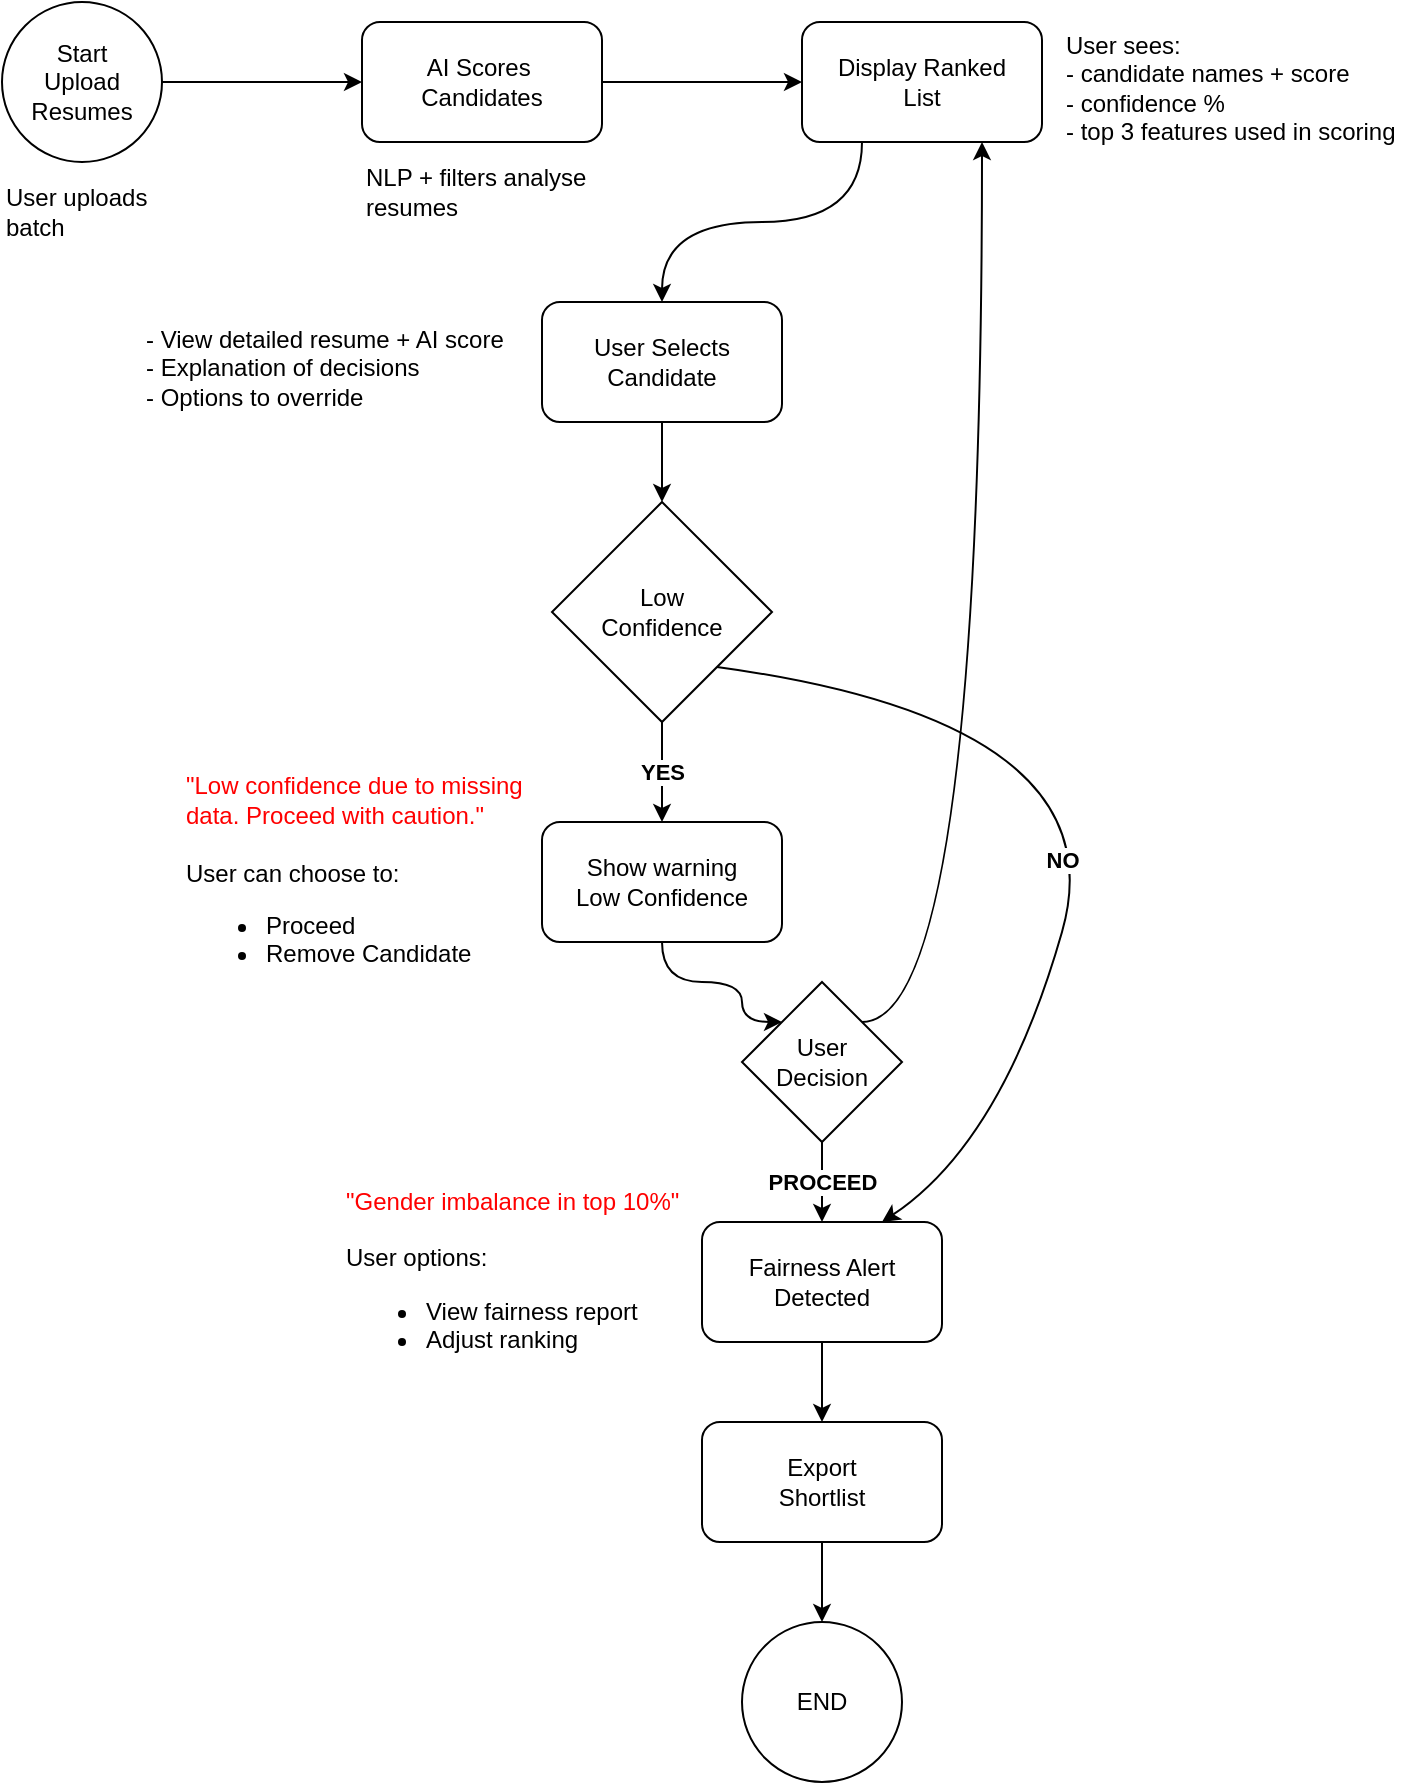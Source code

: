 <mxfile version="28.2.5">
  <diagram name="Page-1" id="-mej51jzEHVwVlWibNtY">
    <mxGraphModel dx="1018" dy="606" grid="1" gridSize="10" guides="1" tooltips="1" connect="1" arrows="1" fold="1" page="1" pageScale="1" pageWidth="827" pageHeight="1169" math="0" shadow="0">
      <root>
        <mxCell id="0" />
        <mxCell id="1" parent="0" />
        <mxCell id="B_TgbqkUulZLG7lJ6cpt-13" style="edgeStyle=orthogonalEdgeStyle;rounded=0;orthogonalLoop=1;jettySize=auto;html=1;exitX=1;exitY=0.5;exitDx=0;exitDy=0;entryX=0;entryY=0.5;entryDx=0;entryDy=0;" edge="1" parent="1" source="B_TgbqkUulZLG7lJ6cpt-8" target="B_TgbqkUulZLG7lJ6cpt-9">
          <mxGeometry relative="1" as="geometry" />
        </mxCell>
        <mxCell id="B_TgbqkUulZLG7lJ6cpt-8" value="Start&lt;div&gt;Upload&lt;/div&gt;&lt;div&gt;Resumes&lt;/div&gt;" style="ellipse;whiteSpace=wrap;html=1;aspect=fixed;" vertex="1" parent="1">
          <mxGeometry width="80" height="80" as="geometry" />
        </mxCell>
        <mxCell id="B_TgbqkUulZLG7lJ6cpt-14" style="edgeStyle=orthogonalEdgeStyle;rounded=0;orthogonalLoop=1;jettySize=auto;html=1;exitX=1;exitY=0.5;exitDx=0;exitDy=0;entryX=0;entryY=0.5;entryDx=0;entryDy=0;" edge="1" parent="1" source="B_TgbqkUulZLG7lJ6cpt-9" target="B_TgbqkUulZLG7lJ6cpt-10">
          <mxGeometry relative="1" as="geometry" />
        </mxCell>
        <mxCell id="B_TgbqkUulZLG7lJ6cpt-9" value="AI Scores&amp;nbsp;&lt;div&gt;Candidates&lt;/div&gt;" style="rounded=1;whiteSpace=wrap;html=1;" vertex="1" parent="1">
          <mxGeometry x="180" y="10" width="120" height="60" as="geometry" />
        </mxCell>
        <mxCell id="B_TgbqkUulZLG7lJ6cpt-19" style="edgeStyle=orthogonalEdgeStyle;rounded=0;orthogonalLoop=1;jettySize=auto;html=1;exitX=0.25;exitY=1;exitDx=0;exitDy=0;curved=1;" edge="1" parent="1" source="B_TgbqkUulZLG7lJ6cpt-10" target="B_TgbqkUulZLG7lJ6cpt-15">
          <mxGeometry relative="1" as="geometry" />
        </mxCell>
        <mxCell id="B_TgbqkUulZLG7lJ6cpt-10" value="Display Ranked&lt;div&gt;List&lt;/div&gt;" style="rounded=1;whiteSpace=wrap;html=1;" vertex="1" parent="1">
          <mxGeometry x="400" y="10" width="120" height="60" as="geometry" />
        </mxCell>
        <mxCell id="B_TgbqkUulZLG7lJ6cpt-22" style="edgeStyle=orthogonalEdgeStyle;rounded=0;orthogonalLoop=1;jettySize=auto;html=1;exitX=0.5;exitY=1;exitDx=0;exitDy=0;entryX=0.5;entryY=0;entryDx=0;entryDy=0;" edge="1" parent="1" source="B_TgbqkUulZLG7lJ6cpt-15" target="B_TgbqkUulZLG7lJ6cpt-21">
          <mxGeometry relative="1" as="geometry" />
        </mxCell>
        <mxCell id="B_TgbqkUulZLG7lJ6cpt-15" value="User Selects&lt;div&gt;Candidate&lt;/div&gt;" style="rounded=1;whiteSpace=wrap;html=1;" vertex="1" parent="1">
          <mxGeometry x="270" y="150" width="120" height="60" as="geometry" />
        </mxCell>
        <mxCell id="B_TgbqkUulZLG7lJ6cpt-16" value="User uploads&lt;div&gt;batch&lt;/div&gt;" style="text;html=1;align=left;verticalAlign=middle;whiteSpace=wrap;rounded=0;" vertex="1" parent="1">
          <mxGeometry y="90" width="80" height="30" as="geometry" />
        </mxCell>
        <mxCell id="B_TgbqkUulZLG7lJ6cpt-17" value="NLP + filters analyse resumes" style="text;html=1;align=left;verticalAlign=middle;whiteSpace=wrap;rounded=0;" vertex="1" parent="1">
          <mxGeometry x="180" y="80" width="120" height="30" as="geometry" />
        </mxCell>
        <mxCell id="B_TgbqkUulZLG7lJ6cpt-18" value="User sees:&lt;div&gt;- candidate names + score&lt;/div&gt;&lt;div&gt;- confidence %&lt;/div&gt;&lt;div&gt;- top 3 features used in scoring&lt;/div&gt;" style="text;html=1;align=left;verticalAlign=middle;whiteSpace=wrap;rounded=0;" vertex="1" parent="1">
          <mxGeometry x="530" y="10" width="170" height="65" as="geometry" />
        </mxCell>
        <mxCell id="B_TgbqkUulZLG7lJ6cpt-20" value="- View detailed resume + AI score&lt;div&gt;- Explanation of decisions&lt;/div&gt;&lt;div&gt;- Options to override&lt;/div&gt;" style="text;html=1;align=left;verticalAlign=middle;whiteSpace=wrap;rounded=0;" vertex="1" parent="1">
          <mxGeometry x="70" y="150" width="190" height="65" as="geometry" />
        </mxCell>
        <mxCell id="B_TgbqkUulZLG7lJ6cpt-21" value="Low&lt;div&gt;Confidence&lt;/div&gt;" style="rhombus;whiteSpace=wrap;html=1;" vertex="1" parent="1">
          <mxGeometry x="275" y="250" width="110" height="110" as="geometry" />
        </mxCell>
        <mxCell id="B_TgbqkUulZLG7lJ6cpt-30" style="edgeStyle=orthogonalEdgeStyle;rounded=0;orthogonalLoop=1;jettySize=auto;html=1;exitX=0.5;exitY=1;exitDx=0;exitDy=0;entryX=0;entryY=0;entryDx=0;entryDy=0;curved=1;" edge="1" parent="1" source="B_TgbqkUulZLG7lJ6cpt-23" target="B_TgbqkUulZLG7lJ6cpt-29">
          <mxGeometry relative="1" as="geometry">
            <Array as="points">
              <mxPoint x="330" y="490" />
              <mxPoint x="370" y="490" />
              <mxPoint x="370" y="510" />
            </Array>
          </mxGeometry>
        </mxCell>
        <mxCell id="B_TgbqkUulZLG7lJ6cpt-23" value="Show warning&lt;div&gt;Low Confidence&lt;/div&gt;" style="rounded=1;whiteSpace=wrap;html=1;" vertex="1" parent="1">
          <mxGeometry x="270" y="410" width="120" height="60" as="geometry" />
        </mxCell>
        <mxCell id="B_TgbqkUulZLG7lJ6cpt-25" value="" style="endArrow=classic;html=1;rounded=0;entryX=0.5;entryY=0;entryDx=0;entryDy=0;" edge="1" parent="1" target="B_TgbqkUulZLG7lJ6cpt-23">
          <mxGeometry relative="1" as="geometry">
            <mxPoint x="330" y="360" as="sourcePoint" />
            <mxPoint x="480" y="370" as="targetPoint" />
          </mxGeometry>
        </mxCell>
        <mxCell id="B_TgbqkUulZLG7lJ6cpt-26" value="&lt;b&gt;YES&lt;/b&gt;" style="edgeLabel;resizable=0;html=1;;align=center;verticalAlign=middle;" connectable="0" vertex="1" parent="B_TgbqkUulZLG7lJ6cpt-25">
          <mxGeometry relative="1" as="geometry" />
        </mxCell>
        <mxCell id="B_TgbqkUulZLG7lJ6cpt-28" value="&lt;span style=&quot;color: rgb(255, 0, 0);&quot;&gt;&quot;Low confidence due to missing data. Proceed with caution.&quot;&lt;/span&gt;&lt;div&gt;&lt;br&gt;&lt;/div&gt;&lt;div&gt;User can choose to:&lt;/div&gt;&lt;div&gt;&lt;ul&gt;&lt;li&gt;Proceed&lt;/li&gt;&lt;li&gt;Remove Candidate&lt;/li&gt;&lt;/ul&gt;&lt;/div&gt;" style="text;html=1;align=left;verticalAlign=middle;whiteSpace=wrap;rounded=0;" vertex="1" parent="1">
          <mxGeometry x="90" y="375" width="190" height="130" as="geometry" />
        </mxCell>
        <mxCell id="B_TgbqkUulZLG7lJ6cpt-39" style="edgeStyle=orthogonalEdgeStyle;rounded=0;orthogonalLoop=1;jettySize=auto;html=1;exitX=1;exitY=0;exitDx=0;exitDy=0;entryX=0.75;entryY=1;entryDx=0;entryDy=0;curved=1;" edge="1" parent="1" source="B_TgbqkUulZLG7lJ6cpt-29" target="B_TgbqkUulZLG7lJ6cpt-10">
          <mxGeometry relative="1" as="geometry">
            <Array as="points">
              <mxPoint x="490" y="510" />
            </Array>
          </mxGeometry>
        </mxCell>
        <mxCell id="B_TgbqkUulZLG7lJ6cpt-29" value="User&lt;div&gt;Decision&lt;/div&gt;" style="rhombus;whiteSpace=wrap;html=1;" vertex="1" parent="1">
          <mxGeometry x="370" y="490" width="80" height="80" as="geometry" />
        </mxCell>
        <mxCell id="B_TgbqkUulZLG7lJ6cpt-43" style="edgeStyle=orthogonalEdgeStyle;rounded=0;orthogonalLoop=1;jettySize=auto;html=1;exitX=0.5;exitY=1;exitDx=0;exitDy=0;entryX=0.5;entryY=0;entryDx=0;entryDy=0;" edge="1" parent="1" source="B_TgbqkUulZLG7lJ6cpt-32" target="B_TgbqkUulZLG7lJ6cpt-40">
          <mxGeometry relative="1" as="geometry" />
        </mxCell>
        <mxCell id="B_TgbqkUulZLG7lJ6cpt-32" value="Fairness Alert&lt;div&gt;Detected&lt;/div&gt;" style="rounded=1;whiteSpace=wrap;html=1;" vertex="1" parent="1">
          <mxGeometry x="350" y="610" width="120" height="60" as="geometry" />
        </mxCell>
        <mxCell id="B_TgbqkUulZLG7lJ6cpt-33" value="" style="endArrow=classic;html=1;rounded=0;exitX=0.5;exitY=1;exitDx=0;exitDy=0;entryX=0.5;entryY=0;entryDx=0;entryDy=0;" edge="1" parent="1" source="B_TgbqkUulZLG7lJ6cpt-29" target="B_TgbqkUulZLG7lJ6cpt-32">
          <mxGeometry relative="1" as="geometry">
            <mxPoint x="460" y="580" as="sourcePoint" />
            <mxPoint x="560" y="580" as="targetPoint" />
          </mxGeometry>
        </mxCell>
        <mxCell id="B_TgbqkUulZLG7lJ6cpt-34" value="&lt;b&gt;PROCEED&lt;/b&gt;" style="edgeLabel;resizable=0;html=1;;align=center;verticalAlign=middle;" connectable="0" vertex="1" parent="B_TgbqkUulZLG7lJ6cpt-33">
          <mxGeometry relative="1" as="geometry" />
        </mxCell>
        <mxCell id="B_TgbqkUulZLG7lJ6cpt-35" value="" style="endArrow=classic;html=1;rounded=0;exitX=1;exitY=1;exitDx=0;exitDy=0;entryX=0.75;entryY=0;entryDx=0;entryDy=0;curved=1;" edge="1" parent="1" source="B_TgbqkUulZLG7lJ6cpt-21" target="B_TgbqkUulZLG7lJ6cpt-32">
          <mxGeometry relative="1" as="geometry">
            <mxPoint x="437.5" y="307" as="sourcePoint" />
            <mxPoint x="520" y="584.5" as="targetPoint" />
            <Array as="points">
              <mxPoint x="560" y="360" />
              <mxPoint x="500" y="570" />
            </Array>
          </mxGeometry>
        </mxCell>
        <mxCell id="B_TgbqkUulZLG7lJ6cpt-36" value="&lt;b&gt;NO&lt;/b&gt;" style="edgeLabel;resizable=0;html=1;;align=center;verticalAlign=middle;" connectable="0" vertex="1" parent="B_TgbqkUulZLG7lJ6cpt-35">
          <mxGeometry relative="1" as="geometry">
            <mxPoint x="-18" y="27" as="offset" />
          </mxGeometry>
        </mxCell>
        <mxCell id="B_TgbqkUulZLG7lJ6cpt-37" value="&lt;font color=&quot;#ff0000&quot;&gt;&lt;span style=&quot;caret-color: rgb(255, 0, 0);&quot;&gt;&quot;Gender imbalance in top 10%&quot;&lt;/span&gt;&lt;/font&gt;&lt;div&gt;&lt;font color=&quot;#ff0000&quot;&gt;&lt;span style=&quot;caret-color: rgb(255, 0, 0);&quot;&gt;&lt;br&gt;&lt;/span&gt;&lt;/font&gt;&lt;/div&gt;&lt;div&gt;&lt;font&gt;&lt;span style=&quot;caret-color: rgb(255, 0, 0); color: rgb(0, 0, 0);&quot;&gt;User options:&lt;/span&gt;&lt;/font&gt;&lt;/div&gt;&lt;div&gt;&lt;ul&gt;&lt;li&gt;&lt;font color=&quot;#000000&quot;&gt;&lt;span style=&quot;caret-color: rgb(255, 0, 0);&quot;&gt;View fairness report&lt;/span&gt;&lt;/font&gt;&lt;/li&gt;&lt;li&gt;&lt;font color=&quot;#000000&quot;&gt;&lt;span style=&quot;caret-color: rgb(255, 0, 0);&quot;&gt;Adjust ranking&lt;/span&gt;&lt;/font&gt;&lt;/li&gt;&lt;/ul&gt;&lt;/div&gt;" style="text;html=1;align=left;verticalAlign=middle;whiteSpace=wrap;rounded=0;" vertex="1" parent="1">
          <mxGeometry x="170" y="590" width="190" height="100" as="geometry" />
        </mxCell>
        <mxCell id="B_TgbqkUulZLG7lJ6cpt-44" style="edgeStyle=orthogonalEdgeStyle;rounded=0;orthogonalLoop=1;jettySize=auto;html=1;exitX=0.5;exitY=1;exitDx=0;exitDy=0;entryX=0.5;entryY=0;entryDx=0;entryDy=0;" edge="1" parent="1" source="B_TgbqkUulZLG7lJ6cpt-40" target="B_TgbqkUulZLG7lJ6cpt-41">
          <mxGeometry relative="1" as="geometry" />
        </mxCell>
        <mxCell id="B_TgbqkUulZLG7lJ6cpt-40" value="Export&lt;div&gt;Shortlist&lt;/div&gt;" style="rounded=1;whiteSpace=wrap;html=1;" vertex="1" parent="1">
          <mxGeometry x="350" y="710" width="120" height="60" as="geometry" />
        </mxCell>
        <mxCell id="B_TgbqkUulZLG7lJ6cpt-41" value="END" style="ellipse;whiteSpace=wrap;html=1;aspect=fixed;" vertex="1" parent="1">
          <mxGeometry x="370" y="810" width="80" height="80" as="geometry" />
        </mxCell>
      </root>
    </mxGraphModel>
  </diagram>
</mxfile>
